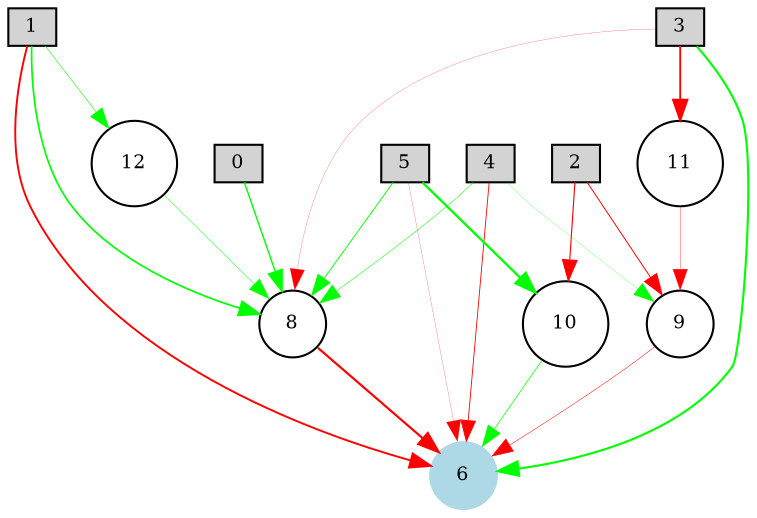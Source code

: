 digraph {
	node [fontsize=9 height=0.2 shape=circle width=0.2]
		0 [shape=box style=filled]
		1 [shape=box style=filled]
		2 [shape=box style=filled]
		3 [shape=box style=filled]
		4 [shape=box style=filled]
		5 [shape=box style=filled]
		6 [color=lightblue style=filled]
			4 -> 8 [color=green penwidth=0.250861538244 style=solid]
			5 -> 6 [color=red penwidth=0.102260877668 style=solid]
			10 -> 6 [color=green penwidth=0.344086376822 style=solid]
			3 -> 11 [color=red penwidth=0.873056754317 style=solid]
			1 -> 6 [color=red penwidth=0.920977682686 style=solid]
			5 -> 8 [color=green penwidth=0.438267523654 style=solid]
			4 -> 9 [color=green penwidth=0.115423882877 style=solid]
			2 -> 9 [color=red penwidth=0.459237041647 style=solid]
			3 -> 6 [color=green penwidth=1.01471841512 style=solid]
			8 -> 6 [color=red penwidth=1.04926084947 style=solid]
			11 -> 9 [color=red penwidth=0.165003001039 style=solid]
			2 -> 10 [color=red penwidth=0.538969277876 style=solid]
			0 -> 8 [color=green penwidth=0.675013541927 style=solid]
			9 -> 6 [color=red penwidth=0.234851502905 style=solid]
			5 -> 10 [color=green penwidth=1.1 style=solid]
			4 -> 6 [color=red penwidth=0.414949001389 style=solid]
			1 -> 12 [color=green penwidth=0.270460170766 style=solid]
			3 -> 8 [color=red penwidth=0.104028110346 style=solid]
			1 -> 8 [color=green penwidth=0.820212865783 style=solid]
			12 -> 8 [color=green penwidth=0.220915704213 style=solid]
}